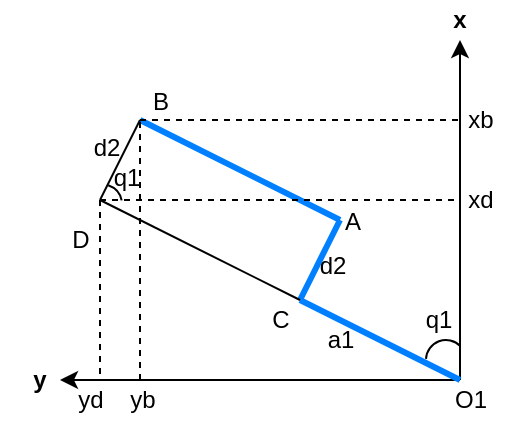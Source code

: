 <mxfile version="14.6.13" type="device"><diagram id="1TBma5wgLCgxSYWurrcb" name="第 1 页"><mxGraphModel dx="365" dy="217" grid="1" gridSize="10" guides="1" tooltips="1" connect="1" arrows="1" fold="1" page="1" pageScale="1" pageWidth="827" pageHeight="1169" math="0" shadow="0"><root><mxCell id="0"/><mxCell id="1" parent="0"/><mxCell id="_74Lxo78tG-Go2vrm2UJ-1" value="" style="endArrow=classic;html=1;" edge="1" parent="1"><mxGeometry width="50" height="50" relative="1" as="geometry"><mxPoint x="440" y="360" as="sourcePoint"/><mxPoint x="440" y="190" as="targetPoint"/></mxGeometry></mxCell><mxCell id="_74Lxo78tG-Go2vrm2UJ-2" value="" style="endArrow=classic;html=1;" edge="1" parent="1"><mxGeometry width="50" height="50" relative="1" as="geometry"><mxPoint x="440" y="360" as="sourcePoint"/><mxPoint x="240" y="360" as="targetPoint"/></mxGeometry></mxCell><mxCell id="_74Lxo78tG-Go2vrm2UJ-3" value="&lt;b&gt;x&lt;/b&gt;" style="text;html=1;strokeColor=none;fillColor=none;align=center;verticalAlign=middle;whiteSpace=wrap;rounded=0;" vertex="1" parent="1"><mxGeometry x="420" y="170" width="40" height="20" as="geometry"/></mxCell><mxCell id="_74Lxo78tG-Go2vrm2UJ-5" value="&lt;b&gt;y&lt;/b&gt;" style="text;html=1;strokeColor=none;fillColor=none;align=center;verticalAlign=middle;whiteSpace=wrap;rounded=0;" vertex="1" parent="1"><mxGeometry x="210" y="350" width="40" height="20" as="geometry"/></mxCell><mxCell id="_74Lxo78tG-Go2vrm2UJ-6" value="" style="endArrow=none;html=1;strokeWidth=3;strokeColor=#007FFF;" edge="1" parent="1"><mxGeometry width="50" height="50" relative="1" as="geometry"><mxPoint x="440" y="360" as="sourcePoint"/><mxPoint x="360" y="320" as="targetPoint"/></mxGeometry></mxCell><mxCell id="_74Lxo78tG-Go2vrm2UJ-7" value="" style="endArrow=none;html=1;strokeColor=#007FFF;strokeWidth=3;" edge="1" parent="1"><mxGeometry width="50" height="50" relative="1" as="geometry"><mxPoint x="360" y="320" as="sourcePoint"/><mxPoint x="380" y="280" as="targetPoint"/></mxGeometry></mxCell><mxCell id="_74Lxo78tG-Go2vrm2UJ-8" value="" style="endArrow=none;html=1;strokeColor=#007FFF;strokeWidth=3;" edge="1" parent="1"><mxGeometry width="50" height="50" relative="1" as="geometry"><mxPoint x="380" y="280" as="sourcePoint"/><mxPoint x="280" y="230" as="targetPoint"/></mxGeometry></mxCell><mxCell id="_74Lxo78tG-Go2vrm2UJ-9" value="" style="endArrow=none;html=1;strokeWidth=1;" edge="1" parent="1"><mxGeometry width="50" height="50" relative="1" as="geometry"><mxPoint x="260" y="270" as="sourcePoint"/><mxPoint x="360" y="320" as="targetPoint"/></mxGeometry></mxCell><mxCell id="_74Lxo78tG-Go2vrm2UJ-10" value="" style="endArrow=none;html=1;strokeColor=#000000;strokeWidth=1;" edge="1" parent="1"><mxGeometry width="50" height="50" relative="1" as="geometry"><mxPoint x="260" y="270" as="sourcePoint"/><mxPoint x="280" y="230" as="targetPoint"/></mxGeometry></mxCell><mxCell id="_74Lxo78tG-Go2vrm2UJ-11" value="O1" style="text;html=1;resizable=0;autosize=1;align=center;verticalAlign=middle;points=[];fillColor=none;strokeColor=none;rounded=0;" vertex="1" parent="1"><mxGeometry x="430" y="360" width="30" height="20" as="geometry"/></mxCell><mxCell id="_74Lxo78tG-Go2vrm2UJ-12" value="A" style="text;html=1;resizable=0;autosize=1;align=center;verticalAlign=middle;points=[];fillColor=none;strokeColor=none;rounded=0;" vertex="1" parent="1"><mxGeometry x="376" y="271" width="20" height="20" as="geometry"/></mxCell><mxCell id="_74Lxo78tG-Go2vrm2UJ-13" value="B" style="text;html=1;resizable=0;autosize=1;align=center;verticalAlign=middle;points=[];fillColor=none;strokeColor=none;rounded=0;" vertex="1" parent="1"><mxGeometry x="280" y="211" width="20" height="20" as="geometry"/></mxCell><mxCell id="_74Lxo78tG-Go2vrm2UJ-14" value="C" style="text;html=1;resizable=0;autosize=1;align=center;verticalAlign=middle;points=[];fillColor=none;strokeColor=none;rounded=0;" vertex="1" parent="1"><mxGeometry x="340" y="320" width="20" height="20" as="geometry"/></mxCell><mxCell id="_74Lxo78tG-Go2vrm2UJ-15" value="D" style="text;html=1;resizable=0;autosize=1;align=center;verticalAlign=middle;points=[];fillColor=none;strokeColor=none;rounded=0;" vertex="1" parent="1"><mxGeometry x="240" y="280" width="20" height="20" as="geometry"/></mxCell><mxCell id="_74Lxo78tG-Go2vrm2UJ-18" value="" style="endArrow=none;dashed=1;html=1;strokeColor=#000000;strokeWidth=1;" edge="1" parent="1"><mxGeometry width="50" height="50" relative="1" as="geometry"><mxPoint x="260" y="270" as="sourcePoint"/><mxPoint x="440" y="270" as="targetPoint"/></mxGeometry></mxCell><mxCell id="_74Lxo78tG-Go2vrm2UJ-21" value="" style="endArrow=none;dashed=1;html=1;strokeColor=#000000;strokeWidth=1;" edge="1" parent="1"><mxGeometry width="50" height="50" relative="1" as="geometry"><mxPoint x="280" y="230" as="sourcePoint"/><mxPoint x="440" y="230" as="targetPoint"/></mxGeometry></mxCell><mxCell id="_74Lxo78tG-Go2vrm2UJ-22" value="" style="endArrow=none;dashed=1;html=1;strokeColor=#000000;strokeWidth=1;" edge="1" parent="1"><mxGeometry width="50" height="50" relative="1" as="geometry"><mxPoint x="260" y="270" as="sourcePoint"/><mxPoint x="260" y="360" as="targetPoint"/></mxGeometry></mxCell><mxCell id="_74Lxo78tG-Go2vrm2UJ-24" value="" style="endArrow=none;dashed=1;html=1;strokeColor=#000000;strokeWidth=1;" edge="1" parent="1"><mxGeometry width="50" height="50" relative="1" as="geometry"><mxPoint x="280" y="360" as="sourcePoint"/><mxPoint x="280" y="230" as="targetPoint"/></mxGeometry></mxCell><mxCell id="_74Lxo78tG-Go2vrm2UJ-25" value="" style="verticalLabelPosition=bottom;verticalAlign=top;html=1;shape=mxgraph.basic.arc;startAngle=0.759;endAngle=0.126;" vertex="1" parent="1"><mxGeometry x="423" y="340" width="20" height="20" as="geometry"/></mxCell><mxCell id="_74Lxo78tG-Go2vrm2UJ-26" value="q1" style="text;html=1;resizable=0;autosize=1;align=center;verticalAlign=middle;points=[];fillColor=none;strokeColor=none;rounded=0;" vertex="1" parent="1"><mxGeometry x="414" y="320" width="30" height="20" as="geometry"/></mxCell><mxCell id="_74Lxo78tG-Go2vrm2UJ-27" value="xb" style="text;html=1;resizable=0;autosize=1;align=center;verticalAlign=middle;points=[];fillColor=none;strokeColor=none;rounded=0;" vertex="1" parent="1"><mxGeometry x="435" y="220" width="30" height="20" as="geometry"/></mxCell><mxCell id="_74Lxo78tG-Go2vrm2UJ-28" value="yb" style="text;html=1;resizable=0;autosize=1;align=center;verticalAlign=middle;points=[];fillColor=none;strokeColor=none;rounded=0;" vertex="1" parent="1"><mxGeometry x="266" y="360" width="30" height="20" as="geometry"/></mxCell><mxCell id="_74Lxo78tG-Go2vrm2UJ-29" value="yd" style="text;html=1;resizable=0;autosize=1;align=center;verticalAlign=middle;points=[];fillColor=none;strokeColor=none;rounded=0;" vertex="1" parent="1"><mxGeometry x="240" y="360" width="30" height="20" as="geometry"/></mxCell><mxCell id="_74Lxo78tG-Go2vrm2UJ-30" value="xd" style="text;html=1;resizable=0;autosize=1;align=center;verticalAlign=middle;points=[];fillColor=none;strokeColor=none;rounded=0;" vertex="1" parent="1"><mxGeometry x="435" y="260" width="30" height="20" as="geometry"/></mxCell><mxCell id="_74Lxo78tG-Go2vrm2UJ-31" value="a1" style="text;html=1;resizable=0;autosize=1;align=center;verticalAlign=middle;points=[];fillColor=none;strokeColor=none;rounded=0;" vertex="1" parent="1"><mxGeometry x="365" y="330" width="30" height="20" as="geometry"/></mxCell><mxCell id="_74Lxo78tG-Go2vrm2UJ-32" value="d2" style="text;html=1;resizable=0;autosize=1;align=center;verticalAlign=middle;points=[];fillColor=none;strokeColor=none;rounded=0;" vertex="1" parent="1"><mxGeometry x="361" y="293" width="30" height="20" as="geometry"/></mxCell><mxCell id="_74Lxo78tG-Go2vrm2UJ-33" value="" style="verticalLabelPosition=bottom;verticalAlign=top;html=1;shape=mxgraph.basic.arc;startAngle=0.056;endAngle=0.221;" vertex="1" parent="1"><mxGeometry x="250" y="262" width="21" height="20" as="geometry"/></mxCell><mxCell id="_74Lxo78tG-Go2vrm2UJ-34" value="q1" style="text;html=1;resizable=0;autosize=1;align=center;verticalAlign=middle;points=[];fillColor=none;strokeColor=none;rounded=0;" vertex="1" parent="1"><mxGeometry x="258" y="249" width="30" height="20" as="geometry"/></mxCell><mxCell id="_74Lxo78tG-Go2vrm2UJ-35" value="d2" style="text;html=1;resizable=0;autosize=1;align=center;verticalAlign=middle;points=[];fillColor=none;strokeColor=none;rounded=0;" vertex="1" parent="1"><mxGeometry x="247.5" y="234" width="30" height="20" as="geometry"/></mxCell></root></mxGraphModel></diagram></mxfile>